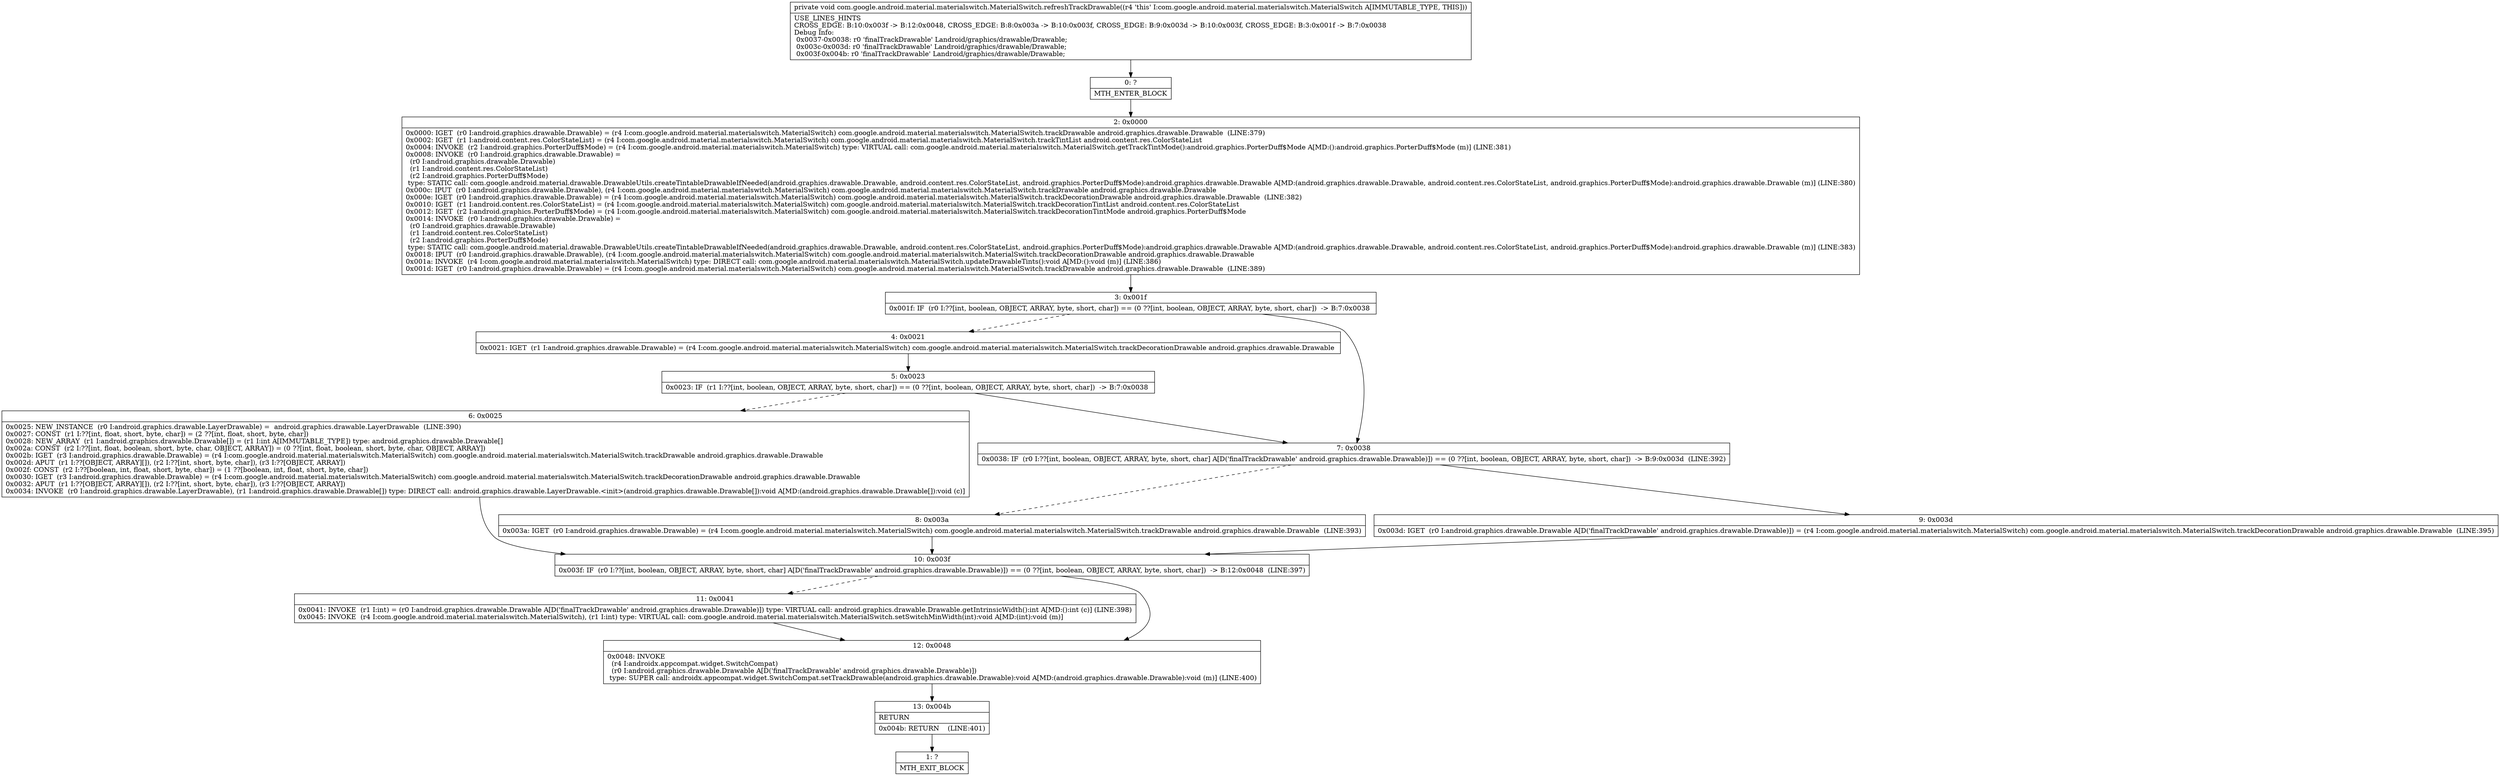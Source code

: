 digraph "CFG forcom.google.android.material.materialswitch.MaterialSwitch.refreshTrackDrawable()V" {
Node_0 [shape=record,label="{0\:\ ?|MTH_ENTER_BLOCK\l}"];
Node_2 [shape=record,label="{2\:\ 0x0000|0x0000: IGET  (r0 I:android.graphics.drawable.Drawable) = (r4 I:com.google.android.material.materialswitch.MaterialSwitch) com.google.android.material.materialswitch.MaterialSwitch.trackDrawable android.graphics.drawable.Drawable  (LINE:379)\l0x0002: IGET  (r1 I:android.content.res.ColorStateList) = (r4 I:com.google.android.material.materialswitch.MaterialSwitch) com.google.android.material.materialswitch.MaterialSwitch.trackTintList android.content.res.ColorStateList \l0x0004: INVOKE  (r2 I:android.graphics.PorterDuff$Mode) = (r4 I:com.google.android.material.materialswitch.MaterialSwitch) type: VIRTUAL call: com.google.android.material.materialswitch.MaterialSwitch.getTrackTintMode():android.graphics.PorterDuff$Mode A[MD:():android.graphics.PorterDuff$Mode (m)] (LINE:381)\l0x0008: INVOKE  (r0 I:android.graphics.drawable.Drawable) = \l  (r0 I:android.graphics.drawable.Drawable)\l  (r1 I:android.content.res.ColorStateList)\l  (r2 I:android.graphics.PorterDuff$Mode)\l type: STATIC call: com.google.android.material.drawable.DrawableUtils.createTintableDrawableIfNeeded(android.graphics.drawable.Drawable, android.content.res.ColorStateList, android.graphics.PorterDuff$Mode):android.graphics.drawable.Drawable A[MD:(android.graphics.drawable.Drawable, android.content.res.ColorStateList, android.graphics.PorterDuff$Mode):android.graphics.drawable.Drawable (m)] (LINE:380)\l0x000c: IPUT  (r0 I:android.graphics.drawable.Drawable), (r4 I:com.google.android.material.materialswitch.MaterialSwitch) com.google.android.material.materialswitch.MaterialSwitch.trackDrawable android.graphics.drawable.Drawable \l0x000e: IGET  (r0 I:android.graphics.drawable.Drawable) = (r4 I:com.google.android.material.materialswitch.MaterialSwitch) com.google.android.material.materialswitch.MaterialSwitch.trackDecorationDrawable android.graphics.drawable.Drawable  (LINE:382)\l0x0010: IGET  (r1 I:android.content.res.ColorStateList) = (r4 I:com.google.android.material.materialswitch.MaterialSwitch) com.google.android.material.materialswitch.MaterialSwitch.trackDecorationTintList android.content.res.ColorStateList \l0x0012: IGET  (r2 I:android.graphics.PorterDuff$Mode) = (r4 I:com.google.android.material.materialswitch.MaterialSwitch) com.google.android.material.materialswitch.MaterialSwitch.trackDecorationTintMode android.graphics.PorterDuff$Mode \l0x0014: INVOKE  (r0 I:android.graphics.drawable.Drawable) = \l  (r0 I:android.graphics.drawable.Drawable)\l  (r1 I:android.content.res.ColorStateList)\l  (r2 I:android.graphics.PorterDuff$Mode)\l type: STATIC call: com.google.android.material.drawable.DrawableUtils.createTintableDrawableIfNeeded(android.graphics.drawable.Drawable, android.content.res.ColorStateList, android.graphics.PorterDuff$Mode):android.graphics.drawable.Drawable A[MD:(android.graphics.drawable.Drawable, android.content.res.ColorStateList, android.graphics.PorterDuff$Mode):android.graphics.drawable.Drawable (m)] (LINE:383)\l0x0018: IPUT  (r0 I:android.graphics.drawable.Drawable), (r4 I:com.google.android.material.materialswitch.MaterialSwitch) com.google.android.material.materialswitch.MaterialSwitch.trackDecorationDrawable android.graphics.drawable.Drawable \l0x001a: INVOKE  (r4 I:com.google.android.material.materialswitch.MaterialSwitch) type: DIRECT call: com.google.android.material.materialswitch.MaterialSwitch.updateDrawableTints():void A[MD:():void (m)] (LINE:386)\l0x001d: IGET  (r0 I:android.graphics.drawable.Drawable) = (r4 I:com.google.android.material.materialswitch.MaterialSwitch) com.google.android.material.materialswitch.MaterialSwitch.trackDrawable android.graphics.drawable.Drawable  (LINE:389)\l}"];
Node_3 [shape=record,label="{3\:\ 0x001f|0x001f: IF  (r0 I:??[int, boolean, OBJECT, ARRAY, byte, short, char]) == (0 ??[int, boolean, OBJECT, ARRAY, byte, short, char])  \-\> B:7:0x0038 \l}"];
Node_4 [shape=record,label="{4\:\ 0x0021|0x0021: IGET  (r1 I:android.graphics.drawable.Drawable) = (r4 I:com.google.android.material.materialswitch.MaterialSwitch) com.google.android.material.materialswitch.MaterialSwitch.trackDecorationDrawable android.graphics.drawable.Drawable \l}"];
Node_5 [shape=record,label="{5\:\ 0x0023|0x0023: IF  (r1 I:??[int, boolean, OBJECT, ARRAY, byte, short, char]) == (0 ??[int, boolean, OBJECT, ARRAY, byte, short, char])  \-\> B:7:0x0038 \l}"];
Node_6 [shape=record,label="{6\:\ 0x0025|0x0025: NEW_INSTANCE  (r0 I:android.graphics.drawable.LayerDrawable) =  android.graphics.drawable.LayerDrawable  (LINE:390)\l0x0027: CONST  (r1 I:??[int, float, short, byte, char]) = (2 ??[int, float, short, byte, char]) \l0x0028: NEW_ARRAY  (r1 I:android.graphics.drawable.Drawable[]) = (r1 I:int A[IMMUTABLE_TYPE]) type: android.graphics.drawable.Drawable[] \l0x002a: CONST  (r2 I:??[int, float, boolean, short, byte, char, OBJECT, ARRAY]) = (0 ??[int, float, boolean, short, byte, char, OBJECT, ARRAY]) \l0x002b: IGET  (r3 I:android.graphics.drawable.Drawable) = (r4 I:com.google.android.material.materialswitch.MaterialSwitch) com.google.android.material.materialswitch.MaterialSwitch.trackDrawable android.graphics.drawable.Drawable \l0x002d: APUT  (r1 I:??[OBJECT, ARRAY][]), (r2 I:??[int, short, byte, char]), (r3 I:??[OBJECT, ARRAY]) \l0x002f: CONST  (r2 I:??[boolean, int, float, short, byte, char]) = (1 ??[boolean, int, float, short, byte, char]) \l0x0030: IGET  (r3 I:android.graphics.drawable.Drawable) = (r4 I:com.google.android.material.materialswitch.MaterialSwitch) com.google.android.material.materialswitch.MaterialSwitch.trackDecorationDrawable android.graphics.drawable.Drawable \l0x0032: APUT  (r1 I:??[OBJECT, ARRAY][]), (r2 I:??[int, short, byte, char]), (r3 I:??[OBJECT, ARRAY]) \l0x0034: INVOKE  (r0 I:android.graphics.drawable.LayerDrawable), (r1 I:android.graphics.drawable.Drawable[]) type: DIRECT call: android.graphics.drawable.LayerDrawable.\<init\>(android.graphics.drawable.Drawable[]):void A[MD:(android.graphics.drawable.Drawable[]):void (c)]\l}"];
Node_10 [shape=record,label="{10\:\ 0x003f|0x003f: IF  (r0 I:??[int, boolean, OBJECT, ARRAY, byte, short, char] A[D('finalTrackDrawable' android.graphics.drawable.Drawable)]) == (0 ??[int, boolean, OBJECT, ARRAY, byte, short, char])  \-\> B:12:0x0048  (LINE:397)\l}"];
Node_11 [shape=record,label="{11\:\ 0x0041|0x0041: INVOKE  (r1 I:int) = (r0 I:android.graphics.drawable.Drawable A[D('finalTrackDrawable' android.graphics.drawable.Drawable)]) type: VIRTUAL call: android.graphics.drawable.Drawable.getIntrinsicWidth():int A[MD:():int (c)] (LINE:398)\l0x0045: INVOKE  (r4 I:com.google.android.material.materialswitch.MaterialSwitch), (r1 I:int) type: VIRTUAL call: com.google.android.material.materialswitch.MaterialSwitch.setSwitchMinWidth(int):void A[MD:(int):void (m)]\l}"];
Node_12 [shape=record,label="{12\:\ 0x0048|0x0048: INVOKE  \l  (r4 I:androidx.appcompat.widget.SwitchCompat)\l  (r0 I:android.graphics.drawable.Drawable A[D('finalTrackDrawable' android.graphics.drawable.Drawable)])\l type: SUPER call: androidx.appcompat.widget.SwitchCompat.setTrackDrawable(android.graphics.drawable.Drawable):void A[MD:(android.graphics.drawable.Drawable):void (m)] (LINE:400)\l}"];
Node_13 [shape=record,label="{13\:\ 0x004b|RETURN\l|0x004b: RETURN    (LINE:401)\l}"];
Node_1 [shape=record,label="{1\:\ ?|MTH_EXIT_BLOCK\l}"];
Node_7 [shape=record,label="{7\:\ 0x0038|0x0038: IF  (r0 I:??[int, boolean, OBJECT, ARRAY, byte, short, char] A[D('finalTrackDrawable' android.graphics.drawable.Drawable)]) == (0 ??[int, boolean, OBJECT, ARRAY, byte, short, char])  \-\> B:9:0x003d  (LINE:392)\l}"];
Node_8 [shape=record,label="{8\:\ 0x003a|0x003a: IGET  (r0 I:android.graphics.drawable.Drawable) = (r4 I:com.google.android.material.materialswitch.MaterialSwitch) com.google.android.material.materialswitch.MaterialSwitch.trackDrawable android.graphics.drawable.Drawable  (LINE:393)\l}"];
Node_9 [shape=record,label="{9\:\ 0x003d|0x003d: IGET  (r0 I:android.graphics.drawable.Drawable A[D('finalTrackDrawable' android.graphics.drawable.Drawable)]) = (r4 I:com.google.android.material.materialswitch.MaterialSwitch) com.google.android.material.materialswitch.MaterialSwitch.trackDecorationDrawable android.graphics.drawable.Drawable  (LINE:395)\l}"];
MethodNode[shape=record,label="{private void com.google.android.material.materialswitch.MaterialSwitch.refreshTrackDrawable((r4 'this' I:com.google.android.material.materialswitch.MaterialSwitch A[IMMUTABLE_TYPE, THIS]))  | USE_LINES_HINTS\lCROSS_EDGE: B:10:0x003f \-\> B:12:0x0048, CROSS_EDGE: B:8:0x003a \-\> B:10:0x003f, CROSS_EDGE: B:9:0x003d \-\> B:10:0x003f, CROSS_EDGE: B:3:0x001f \-\> B:7:0x0038\lDebug Info:\l  0x0037\-0x0038: r0 'finalTrackDrawable' Landroid\/graphics\/drawable\/Drawable;\l  0x003c\-0x003d: r0 'finalTrackDrawable' Landroid\/graphics\/drawable\/Drawable;\l  0x003f\-0x004b: r0 'finalTrackDrawable' Landroid\/graphics\/drawable\/Drawable;\l}"];
MethodNode -> Node_0;Node_0 -> Node_2;
Node_2 -> Node_3;
Node_3 -> Node_4[style=dashed];
Node_3 -> Node_7;
Node_4 -> Node_5;
Node_5 -> Node_6[style=dashed];
Node_5 -> Node_7;
Node_6 -> Node_10;
Node_10 -> Node_11[style=dashed];
Node_10 -> Node_12;
Node_11 -> Node_12;
Node_12 -> Node_13;
Node_13 -> Node_1;
Node_7 -> Node_8[style=dashed];
Node_7 -> Node_9;
Node_8 -> Node_10;
Node_9 -> Node_10;
}

